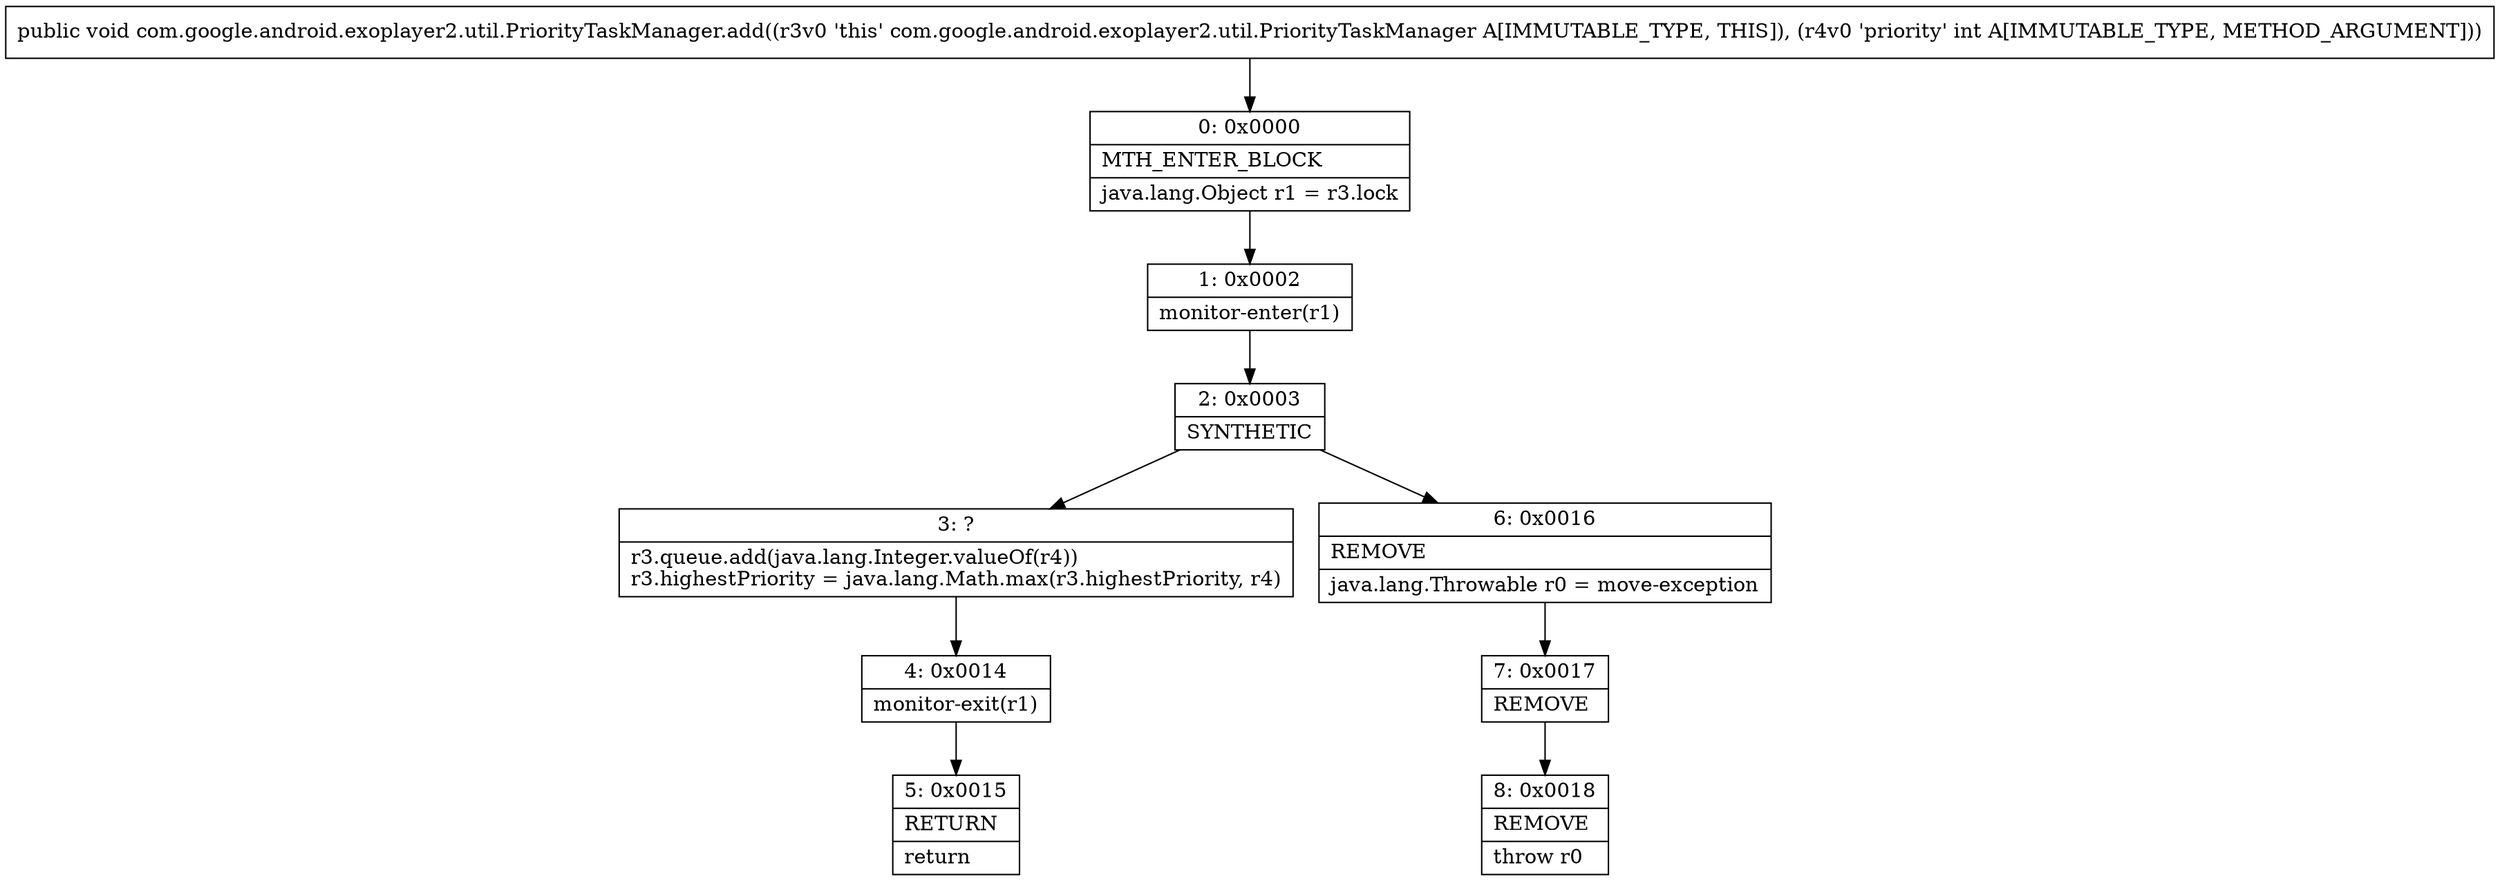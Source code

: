 digraph "CFG forcom.google.android.exoplayer2.util.PriorityTaskManager.add(I)V" {
Node_0 [shape=record,label="{0\:\ 0x0000|MTH_ENTER_BLOCK\l|java.lang.Object r1 = r3.lock\l}"];
Node_1 [shape=record,label="{1\:\ 0x0002|monitor\-enter(r1)\l}"];
Node_2 [shape=record,label="{2\:\ 0x0003|SYNTHETIC\l}"];
Node_3 [shape=record,label="{3\:\ ?|r3.queue.add(java.lang.Integer.valueOf(r4))\lr3.highestPriority = java.lang.Math.max(r3.highestPriority, r4)\l}"];
Node_4 [shape=record,label="{4\:\ 0x0014|monitor\-exit(r1)\l}"];
Node_5 [shape=record,label="{5\:\ 0x0015|RETURN\l|return\l}"];
Node_6 [shape=record,label="{6\:\ 0x0016|REMOVE\l|java.lang.Throwable r0 = move\-exception\l}"];
Node_7 [shape=record,label="{7\:\ 0x0017|REMOVE\l}"];
Node_8 [shape=record,label="{8\:\ 0x0018|REMOVE\l|throw r0\l}"];
MethodNode[shape=record,label="{public void com.google.android.exoplayer2.util.PriorityTaskManager.add((r3v0 'this' com.google.android.exoplayer2.util.PriorityTaskManager A[IMMUTABLE_TYPE, THIS]), (r4v0 'priority' int A[IMMUTABLE_TYPE, METHOD_ARGUMENT])) }"];
MethodNode -> Node_0;
Node_0 -> Node_1;
Node_1 -> Node_2;
Node_2 -> Node_3;
Node_2 -> Node_6;
Node_3 -> Node_4;
Node_4 -> Node_5;
Node_6 -> Node_7;
Node_7 -> Node_8;
}

